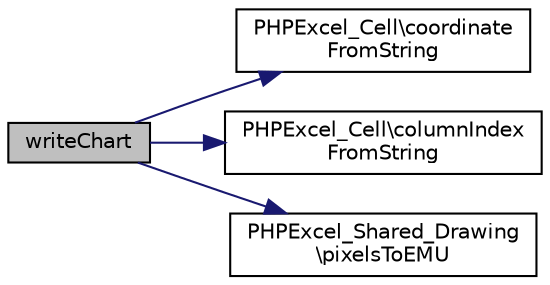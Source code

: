 digraph "writeChart"
{
  edge [fontname="Helvetica",fontsize="10",labelfontname="Helvetica",labelfontsize="10"];
  node [fontname="Helvetica",fontsize="10",shape=record];
  rankdir="LR";
  Node2 [label="writeChart",height=0.2,width=0.4,color="black", fillcolor="grey75", style="filled", fontcolor="black"];
  Node2 -> Node3 [color="midnightblue",fontsize="10",style="solid",fontname="Helvetica"];
  Node3 [label="PHPExcel_Cell\\coordinate\lFromString",height=0.2,width=0.4,color="black", fillcolor="white", style="filled",URL="$class_p_h_p_excel___cell.html#a81e3469df94f7b5a1f5d9064575280a3"];
  Node2 -> Node4 [color="midnightblue",fontsize="10",style="solid",fontname="Helvetica"];
  Node4 [label="PHPExcel_Cell\\columnIndex\lFromString",height=0.2,width=0.4,color="black", fillcolor="white", style="filled",URL="$class_p_h_p_excel___cell.html#a492724422ceefe1d16ed2a8997a0a489"];
  Node2 -> Node5 [color="midnightblue",fontsize="10",style="solid",fontname="Helvetica"];
  Node5 [label="PHPExcel_Shared_Drawing\l\\pixelsToEMU",height=0.2,width=0.4,color="black", fillcolor="white", style="filled",URL="$class_p_h_p_excel___shared___drawing.html#a5ec038dbe86bc2adbf7657d662588b46"];
}
